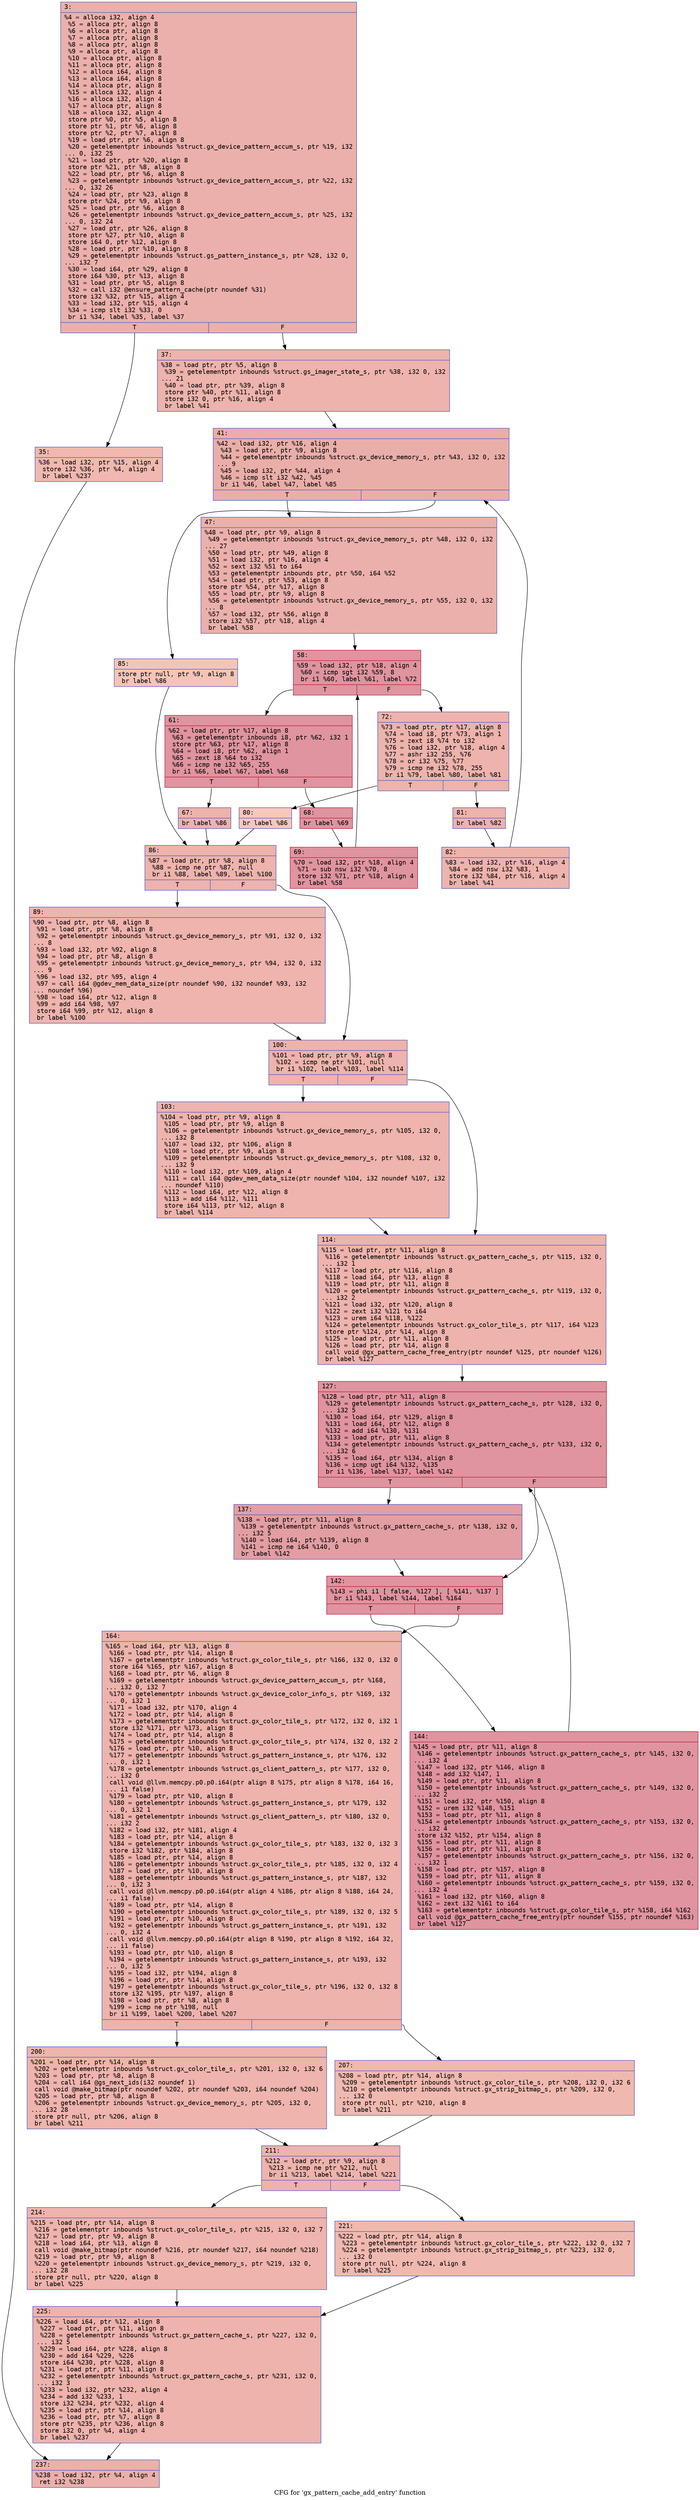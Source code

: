 digraph "CFG for 'gx_pattern_cache_add_entry' function" {
	label="CFG for 'gx_pattern_cache_add_entry' function";

	Node0x600002d268a0 [shape=record,color="#3d50c3ff", style=filled, fillcolor="#d24b4070" fontname="Courier",label="{3:\l|  %4 = alloca i32, align 4\l  %5 = alloca ptr, align 8\l  %6 = alloca ptr, align 8\l  %7 = alloca ptr, align 8\l  %8 = alloca ptr, align 8\l  %9 = alloca ptr, align 8\l  %10 = alloca ptr, align 8\l  %11 = alloca ptr, align 8\l  %12 = alloca i64, align 8\l  %13 = alloca i64, align 8\l  %14 = alloca ptr, align 8\l  %15 = alloca i32, align 4\l  %16 = alloca i32, align 4\l  %17 = alloca ptr, align 8\l  %18 = alloca i32, align 4\l  store ptr %0, ptr %5, align 8\l  store ptr %1, ptr %6, align 8\l  store ptr %2, ptr %7, align 8\l  %19 = load ptr, ptr %6, align 8\l  %20 = getelementptr inbounds %struct.gx_device_pattern_accum_s, ptr %19, i32\l... 0, i32 25\l  %21 = load ptr, ptr %20, align 8\l  store ptr %21, ptr %8, align 8\l  %22 = load ptr, ptr %6, align 8\l  %23 = getelementptr inbounds %struct.gx_device_pattern_accum_s, ptr %22, i32\l... 0, i32 26\l  %24 = load ptr, ptr %23, align 8\l  store ptr %24, ptr %9, align 8\l  %25 = load ptr, ptr %6, align 8\l  %26 = getelementptr inbounds %struct.gx_device_pattern_accum_s, ptr %25, i32\l... 0, i32 24\l  %27 = load ptr, ptr %26, align 8\l  store ptr %27, ptr %10, align 8\l  store i64 0, ptr %12, align 8\l  %28 = load ptr, ptr %10, align 8\l  %29 = getelementptr inbounds %struct.gs_pattern_instance_s, ptr %28, i32 0,\l... i32 7\l  %30 = load i64, ptr %29, align 8\l  store i64 %30, ptr %13, align 8\l  %31 = load ptr, ptr %5, align 8\l  %32 = call i32 @ensure_pattern_cache(ptr noundef %31)\l  store i32 %32, ptr %15, align 4\l  %33 = load i32, ptr %15, align 4\l  %34 = icmp slt i32 %33, 0\l  br i1 %34, label %35, label %37\l|{<s0>T|<s1>F}}"];
	Node0x600002d268a0:s0 -> Node0x600002d268f0[tooltip="3 -> 35\nProbability 37.50%" ];
	Node0x600002d268a0:s1 -> Node0x600002d26940[tooltip="3 -> 37\nProbability 62.50%" ];
	Node0x600002d268f0 [shape=record,color="#3d50c3ff", style=filled, fillcolor="#dc5d4a70" fontname="Courier",label="{35:\l|  %36 = load i32, ptr %15, align 4\l  store i32 %36, ptr %4, align 4\l  br label %237\l}"];
	Node0x600002d268f0 -> Node0x600002d27250[tooltip="35 -> 237\nProbability 100.00%" ];
	Node0x600002d26940 [shape=record,color="#3d50c3ff", style=filled, fillcolor="#d6524470" fontname="Courier",label="{37:\l|  %38 = load ptr, ptr %5, align 8\l  %39 = getelementptr inbounds %struct.gs_imager_state_s, ptr %38, i32 0, i32\l... 21\l  %40 = load ptr, ptr %39, align 8\l  store ptr %40, ptr %11, align 8\l  store i32 0, ptr %16, align 4\l  br label %41\l}"];
	Node0x600002d26940 -> Node0x600002d26990[tooltip="37 -> 41\nProbability 100.00%" ];
	Node0x600002d26990 [shape=record,color="#3d50c3ff", style=filled, fillcolor="#d0473d70" fontname="Courier",label="{41:\l|  %42 = load i32, ptr %16, align 4\l  %43 = load ptr, ptr %9, align 8\l  %44 = getelementptr inbounds %struct.gx_device_memory_s, ptr %43, i32 0, i32\l... 9\l  %45 = load i32, ptr %44, align 4\l  %46 = icmp slt i32 %42, %45\l  br i1 %46, label %47, label %85\l|{<s0>T|<s1>F}}"];
	Node0x600002d26990:s0 -> Node0x600002d269e0[tooltip="41 -> 47\nProbability 96.88%" ];
	Node0x600002d26990:s1 -> Node0x600002d26d00[tooltip="41 -> 85\nProbability 3.12%" ];
	Node0x600002d269e0 [shape=record,color="#3d50c3ff", style=filled, fillcolor="#d24b4070" fontname="Courier",label="{47:\l|  %48 = load ptr, ptr %9, align 8\l  %49 = getelementptr inbounds %struct.gx_device_memory_s, ptr %48, i32 0, i32\l... 27\l  %50 = load ptr, ptr %49, align 8\l  %51 = load i32, ptr %16, align 4\l  %52 = sext i32 %51 to i64\l  %53 = getelementptr inbounds ptr, ptr %50, i64 %52\l  %54 = load ptr, ptr %53, align 8\l  store ptr %54, ptr %17, align 8\l  %55 = load ptr, ptr %9, align 8\l  %56 = getelementptr inbounds %struct.gx_device_memory_s, ptr %55, i32 0, i32\l... 8\l  %57 = load i32, ptr %56, align 8\l  store i32 %57, ptr %18, align 4\l  br label %58\l}"];
	Node0x600002d269e0 -> Node0x600002d26a30[tooltip="47 -> 58\nProbability 100.00%" ];
	Node0x600002d26a30 [shape=record,color="#b70d28ff", style=filled, fillcolor="#b70d2870" fontname="Courier",label="{58:\l|  %59 = load i32, ptr %18, align 4\l  %60 = icmp sgt i32 %59, 8\l  br i1 %60, label %61, label %72\l|{<s0>T|<s1>F}}"];
	Node0x600002d26a30:s0 -> Node0x600002d26a80[tooltip="58 -> 61\nProbability 96.88%" ];
	Node0x600002d26a30:s1 -> Node0x600002d26bc0[tooltip="58 -> 72\nProbability 3.12%" ];
	Node0x600002d26a80 [shape=record,color="#b70d28ff", style=filled, fillcolor="#b70d2870" fontname="Courier",label="{61:\l|  %62 = load ptr, ptr %17, align 8\l  %63 = getelementptr inbounds i8, ptr %62, i32 1\l  store ptr %63, ptr %17, align 8\l  %64 = load i8, ptr %62, align 1\l  %65 = zext i8 %64 to i32\l  %66 = icmp ne i32 %65, 255\l  br i1 %66, label %67, label %68\l|{<s0>T|<s1>F}}"];
	Node0x600002d26a80:s0 -> Node0x600002d26ad0[tooltip="61 -> 67\nProbability 3.12%" ];
	Node0x600002d26a80:s1 -> Node0x600002d26b20[tooltip="61 -> 68\nProbability 96.88%" ];
	Node0x600002d26ad0 [shape=record,color="#3d50c3ff", style=filled, fillcolor="#d6524470" fontname="Courier",label="{67:\l|  br label %86\l}"];
	Node0x600002d26ad0 -> Node0x600002d26d50[tooltip="67 -> 86\nProbability 100.00%" ];
	Node0x600002d26b20 [shape=record,color="#b70d28ff", style=filled, fillcolor="#b70d2870" fontname="Courier",label="{68:\l|  br label %69\l}"];
	Node0x600002d26b20 -> Node0x600002d26b70[tooltip="68 -> 69\nProbability 100.00%" ];
	Node0x600002d26b70 [shape=record,color="#b70d28ff", style=filled, fillcolor="#b70d2870" fontname="Courier",label="{69:\l|  %70 = load i32, ptr %18, align 4\l  %71 = sub nsw i32 %70, 8\l  store i32 %71, ptr %18, align 4\l  br label %58\l}"];
	Node0x600002d26b70 -> Node0x600002d26a30[tooltip="69 -> 58\nProbability 100.00%" ];
	Node0x600002d26bc0 [shape=record,color="#3d50c3ff", style=filled, fillcolor="#d6524470" fontname="Courier",label="{72:\l|  %73 = load ptr, ptr %17, align 8\l  %74 = load i8, ptr %73, align 1\l  %75 = zext i8 %74 to i32\l  %76 = load i32, ptr %18, align 4\l  %77 = ashr i32 255, %76\l  %78 = or i32 %75, %77\l  %79 = icmp ne i32 %78, 255\l  br i1 %79, label %80, label %81\l|{<s0>T|<s1>F}}"];
	Node0x600002d26bc0:s0 -> Node0x600002d26c10[tooltip="72 -> 80\nProbability 3.12%" ];
	Node0x600002d26bc0:s1 -> Node0x600002d26c60[tooltip="72 -> 81\nProbability 96.88%" ];
	Node0x600002d26c10 [shape=record,color="#3d50c3ff", style=filled, fillcolor="#ec7f6370" fontname="Courier",label="{80:\l|  br label %86\l}"];
	Node0x600002d26c10 -> Node0x600002d26d50[tooltip="80 -> 86\nProbability 100.00%" ];
	Node0x600002d26c60 [shape=record,color="#3d50c3ff", style=filled, fillcolor="#d6524470" fontname="Courier",label="{81:\l|  br label %82\l}"];
	Node0x600002d26c60 -> Node0x600002d26cb0[tooltip="81 -> 82\nProbability 100.00%" ];
	Node0x600002d26cb0 [shape=record,color="#3d50c3ff", style=filled, fillcolor="#d6524470" fontname="Courier",label="{82:\l|  %83 = load i32, ptr %16, align 4\l  %84 = add nsw i32 %83, 1\l  store i32 %84, ptr %16, align 4\l  br label %41\l}"];
	Node0x600002d26cb0 -> Node0x600002d26990[tooltip="82 -> 41\nProbability 100.00%" ];
	Node0x600002d26d00 [shape=record,color="#3d50c3ff", style=filled, fillcolor="#e97a5f70" fontname="Courier",label="{85:\l|  store ptr null, ptr %9, align 8\l  br label %86\l}"];
	Node0x600002d26d00 -> Node0x600002d26d50[tooltip="85 -> 86\nProbability 100.00%" ];
	Node0x600002d26d50 [shape=record,color="#3d50c3ff", style=filled, fillcolor="#d6524470" fontname="Courier",label="{86:\l|  %87 = load ptr, ptr %8, align 8\l  %88 = icmp ne ptr %87, null\l  br i1 %88, label %89, label %100\l|{<s0>T|<s1>F}}"];
	Node0x600002d26d50:s0 -> Node0x600002d26da0[tooltip="86 -> 89\nProbability 62.50%" ];
	Node0x600002d26d50:s1 -> Node0x600002d26df0[tooltip="86 -> 100\nProbability 37.50%" ];
	Node0x600002d26da0 [shape=record,color="#3d50c3ff", style=filled, fillcolor="#d8564670" fontname="Courier",label="{89:\l|  %90 = load ptr, ptr %8, align 8\l  %91 = load ptr, ptr %8, align 8\l  %92 = getelementptr inbounds %struct.gx_device_memory_s, ptr %91, i32 0, i32\l... 8\l  %93 = load i32, ptr %92, align 8\l  %94 = load ptr, ptr %8, align 8\l  %95 = getelementptr inbounds %struct.gx_device_memory_s, ptr %94, i32 0, i32\l... 9\l  %96 = load i32, ptr %95, align 4\l  %97 = call i64 @gdev_mem_data_size(ptr noundef %90, i32 noundef %93, i32\l... noundef %96)\l  %98 = load i64, ptr %12, align 8\l  %99 = add i64 %98, %97\l  store i64 %99, ptr %12, align 8\l  br label %100\l}"];
	Node0x600002d26da0 -> Node0x600002d26df0[tooltip="89 -> 100\nProbability 100.00%" ];
	Node0x600002d26df0 [shape=record,color="#3d50c3ff", style=filled, fillcolor="#d6524470" fontname="Courier",label="{100:\l|  %101 = load ptr, ptr %9, align 8\l  %102 = icmp ne ptr %101, null\l  br i1 %102, label %103, label %114\l|{<s0>T|<s1>F}}"];
	Node0x600002d26df0:s0 -> Node0x600002d26e40[tooltip="100 -> 103\nProbability 62.50%" ];
	Node0x600002d26df0:s1 -> Node0x600002d26e90[tooltip="100 -> 114\nProbability 37.50%" ];
	Node0x600002d26e40 [shape=record,color="#3d50c3ff", style=filled, fillcolor="#d8564670" fontname="Courier",label="{103:\l|  %104 = load ptr, ptr %9, align 8\l  %105 = load ptr, ptr %9, align 8\l  %106 = getelementptr inbounds %struct.gx_device_memory_s, ptr %105, i32 0,\l... i32 8\l  %107 = load i32, ptr %106, align 8\l  %108 = load ptr, ptr %9, align 8\l  %109 = getelementptr inbounds %struct.gx_device_memory_s, ptr %108, i32 0,\l... i32 9\l  %110 = load i32, ptr %109, align 4\l  %111 = call i64 @gdev_mem_data_size(ptr noundef %104, i32 noundef %107, i32\l... noundef %110)\l  %112 = load i64, ptr %12, align 8\l  %113 = add i64 %112, %111\l  store i64 %113, ptr %12, align 8\l  br label %114\l}"];
	Node0x600002d26e40 -> Node0x600002d26e90[tooltip="103 -> 114\nProbability 100.00%" ];
	Node0x600002d26e90 [shape=record,color="#3d50c3ff", style=filled, fillcolor="#d6524470" fontname="Courier",label="{114:\l|  %115 = load ptr, ptr %11, align 8\l  %116 = getelementptr inbounds %struct.gx_pattern_cache_s, ptr %115, i32 0,\l... i32 1\l  %117 = load ptr, ptr %116, align 8\l  %118 = load i64, ptr %13, align 8\l  %119 = load ptr, ptr %11, align 8\l  %120 = getelementptr inbounds %struct.gx_pattern_cache_s, ptr %119, i32 0,\l... i32 2\l  %121 = load i32, ptr %120, align 8\l  %122 = zext i32 %121 to i64\l  %123 = urem i64 %118, %122\l  %124 = getelementptr inbounds %struct.gx_color_tile_s, ptr %117, i64 %123\l  store ptr %124, ptr %14, align 8\l  %125 = load ptr, ptr %11, align 8\l  %126 = load ptr, ptr %14, align 8\l  call void @gx_pattern_cache_free_entry(ptr noundef %125, ptr noundef %126)\l  br label %127\l}"];
	Node0x600002d26e90 -> Node0x600002d26ee0[tooltip="114 -> 127\nProbability 100.00%" ];
	Node0x600002d26ee0 [shape=record,color="#b70d28ff", style=filled, fillcolor="#b70d2870" fontname="Courier",label="{127:\l|  %128 = load ptr, ptr %11, align 8\l  %129 = getelementptr inbounds %struct.gx_pattern_cache_s, ptr %128, i32 0,\l... i32 5\l  %130 = load i64, ptr %129, align 8\l  %131 = load i64, ptr %12, align 8\l  %132 = add i64 %130, %131\l  %133 = load ptr, ptr %11, align 8\l  %134 = getelementptr inbounds %struct.gx_pattern_cache_s, ptr %133, i32 0,\l... i32 6\l  %135 = load i64, ptr %134, align 8\l  %136 = icmp ugt i64 %132, %135\l  br i1 %136, label %137, label %142\l|{<s0>T|<s1>F}}"];
	Node0x600002d26ee0:s0 -> Node0x600002d26f30[tooltip="127 -> 137\nProbability 50.00%" ];
	Node0x600002d26ee0:s1 -> Node0x600002d26f80[tooltip="127 -> 142\nProbability 50.00%" ];
	Node0x600002d26f30 [shape=record,color="#3d50c3ff", style=filled, fillcolor="#be242e70" fontname="Courier",label="{137:\l|  %138 = load ptr, ptr %11, align 8\l  %139 = getelementptr inbounds %struct.gx_pattern_cache_s, ptr %138, i32 0,\l... i32 5\l  %140 = load i64, ptr %139, align 8\l  %141 = icmp ne i64 %140, 0\l  br label %142\l}"];
	Node0x600002d26f30 -> Node0x600002d26f80[tooltip="137 -> 142\nProbability 100.00%" ];
	Node0x600002d26f80 [shape=record,color="#b70d28ff", style=filled, fillcolor="#b70d2870" fontname="Courier",label="{142:\l|  %143 = phi i1 [ false, %127 ], [ %141, %137 ]\l  br i1 %143, label %144, label %164\l|{<s0>T|<s1>F}}"];
	Node0x600002d26f80:s0 -> Node0x600002d26fd0[tooltip="142 -> 144\nProbability 96.88%" ];
	Node0x600002d26f80:s1 -> Node0x600002d27020[tooltip="142 -> 164\nProbability 3.12%" ];
	Node0x600002d26fd0 [shape=record,color="#b70d28ff", style=filled, fillcolor="#b70d2870" fontname="Courier",label="{144:\l|  %145 = load ptr, ptr %11, align 8\l  %146 = getelementptr inbounds %struct.gx_pattern_cache_s, ptr %145, i32 0,\l... i32 4\l  %147 = load i32, ptr %146, align 8\l  %148 = add i32 %147, 1\l  %149 = load ptr, ptr %11, align 8\l  %150 = getelementptr inbounds %struct.gx_pattern_cache_s, ptr %149, i32 0,\l... i32 2\l  %151 = load i32, ptr %150, align 8\l  %152 = urem i32 %148, %151\l  %153 = load ptr, ptr %11, align 8\l  %154 = getelementptr inbounds %struct.gx_pattern_cache_s, ptr %153, i32 0,\l... i32 4\l  store i32 %152, ptr %154, align 8\l  %155 = load ptr, ptr %11, align 8\l  %156 = load ptr, ptr %11, align 8\l  %157 = getelementptr inbounds %struct.gx_pattern_cache_s, ptr %156, i32 0,\l... i32 1\l  %158 = load ptr, ptr %157, align 8\l  %159 = load ptr, ptr %11, align 8\l  %160 = getelementptr inbounds %struct.gx_pattern_cache_s, ptr %159, i32 0,\l... i32 4\l  %161 = load i32, ptr %160, align 8\l  %162 = zext i32 %161 to i64\l  %163 = getelementptr inbounds %struct.gx_color_tile_s, ptr %158, i64 %162\l  call void @gx_pattern_cache_free_entry(ptr noundef %155, ptr noundef %163)\l  br label %127\l}"];
	Node0x600002d26fd0 -> Node0x600002d26ee0[tooltip="144 -> 127\nProbability 100.00%" ];
	Node0x600002d27020 [shape=record,color="#3d50c3ff", style=filled, fillcolor="#d6524470" fontname="Courier",label="{164:\l|  %165 = load i64, ptr %13, align 8\l  %166 = load ptr, ptr %14, align 8\l  %167 = getelementptr inbounds %struct.gx_color_tile_s, ptr %166, i32 0, i32 0\l  store i64 %165, ptr %167, align 8\l  %168 = load ptr, ptr %6, align 8\l  %169 = getelementptr inbounds %struct.gx_device_pattern_accum_s, ptr %168,\l... i32 0, i32 7\l  %170 = getelementptr inbounds %struct.gx_device_color_info_s, ptr %169, i32\l... 0, i32 1\l  %171 = load i32, ptr %170, align 4\l  %172 = load ptr, ptr %14, align 8\l  %173 = getelementptr inbounds %struct.gx_color_tile_s, ptr %172, i32 0, i32 1\l  store i32 %171, ptr %173, align 8\l  %174 = load ptr, ptr %14, align 8\l  %175 = getelementptr inbounds %struct.gx_color_tile_s, ptr %174, i32 0, i32 2\l  %176 = load ptr, ptr %10, align 8\l  %177 = getelementptr inbounds %struct.gs_pattern_instance_s, ptr %176, i32\l... 0, i32 1\l  %178 = getelementptr inbounds %struct.gs_client_pattern_s, ptr %177, i32 0,\l... i32 0\l  call void @llvm.memcpy.p0.p0.i64(ptr align 8 %175, ptr align 8 %178, i64 16,\l... i1 false)\l  %179 = load ptr, ptr %10, align 8\l  %180 = getelementptr inbounds %struct.gs_pattern_instance_s, ptr %179, i32\l... 0, i32 1\l  %181 = getelementptr inbounds %struct.gs_client_pattern_s, ptr %180, i32 0,\l... i32 2\l  %182 = load i32, ptr %181, align 4\l  %183 = load ptr, ptr %14, align 8\l  %184 = getelementptr inbounds %struct.gx_color_tile_s, ptr %183, i32 0, i32 3\l  store i32 %182, ptr %184, align 8\l  %185 = load ptr, ptr %14, align 8\l  %186 = getelementptr inbounds %struct.gx_color_tile_s, ptr %185, i32 0, i32 4\l  %187 = load ptr, ptr %10, align 8\l  %188 = getelementptr inbounds %struct.gs_pattern_instance_s, ptr %187, i32\l... 0, i32 3\l  call void @llvm.memcpy.p0.p0.i64(ptr align 4 %186, ptr align 8 %188, i64 24,\l... i1 false)\l  %189 = load ptr, ptr %14, align 8\l  %190 = getelementptr inbounds %struct.gx_color_tile_s, ptr %189, i32 0, i32 5\l  %191 = load ptr, ptr %10, align 8\l  %192 = getelementptr inbounds %struct.gs_pattern_instance_s, ptr %191, i32\l... 0, i32 4\l  call void @llvm.memcpy.p0.p0.i64(ptr align 8 %190, ptr align 8 %192, i64 32,\l... i1 false)\l  %193 = load ptr, ptr %10, align 8\l  %194 = getelementptr inbounds %struct.gs_pattern_instance_s, ptr %193, i32\l... 0, i32 5\l  %195 = load i32, ptr %194, align 8\l  %196 = load ptr, ptr %14, align 8\l  %197 = getelementptr inbounds %struct.gx_color_tile_s, ptr %196, i32 0, i32 8\l  store i32 %195, ptr %197, align 8\l  %198 = load ptr, ptr %8, align 8\l  %199 = icmp ne ptr %198, null\l  br i1 %199, label %200, label %207\l|{<s0>T|<s1>F}}"];
	Node0x600002d27020:s0 -> Node0x600002d27070[tooltip="164 -> 200\nProbability 62.50%" ];
	Node0x600002d27020:s1 -> Node0x600002d270c0[tooltip="164 -> 207\nProbability 37.50%" ];
	Node0x600002d27070 [shape=record,color="#3d50c3ff", style=filled, fillcolor="#d8564670" fontname="Courier",label="{200:\l|  %201 = load ptr, ptr %14, align 8\l  %202 = getelementptr inbounds %struct.gx_color_tile_s, ptr %201, i32 0, i32 6\l  %203 = load ptr, ptr %8, align 8\l  %204 = call i64 @gs_next_ids(i32 noundef 1)\l  call void @make_bitmap(ptr noundef %202, ptr noundef %203, i64 noundef %204)\l  %205 = load ptr, ptr %8, align 8\l  %206 = getelementptr inbounds %struct.gx_device_memory_s, ptr %205, i32 0,\l... i32 28\l  store ptr null, ptr %206, align 8\l  br label %211\l}"];
	Node0x600002d27070 -> Node0x600002d27110[tooltip="200 -> 211\nProbability 100.00%" ];
	Node0x600002d270c0 [shape=record,color="#3d50c3ff", style=filled, fillcolor="#de614d70" fontname="Courier",label="{207:\l|  %208 = load ptr, ptr %14, align 8\l  %209 = getelementptr inbounds %struct.gx_color_tile_s, ptr %208, i32 0, i32 6\l  %210 = getelementptr inbounds %struct.gx_strip_bitmap_s, ptr %209, i32 0,\l... i32 0\l  store ptr null, ptr %210, align 8\l  br label %211\l}"];
	Node0x600002d270c0 -> Node0x600002d27110[tooltip="207 -> 211\nProbability 100.00%" ];
	Node0x600002d27110 [shape=record,color="#3d50c3ff", style=filled, fillcolor="#d6524470" fontname="Courier",label="{211:\l|  %212 = load ptr, ptr %9, align 8\l  %213 = icmp ne ptr %212, null\l  br i1 %213, label %214, label %221\l|{<s0>T|<s1>F}}"];
	Node0x600002d27110:s0 -> Node0x600002d27160[tooltip="211 -> 214\nProbability 62.50%" ];
	Node0x600002d27110:s1 -> Node0x600002d271b0[tooltip="211 -> 221\nProbability 37.50%" ];
	Node0x600002d27160 [shape=record,color="#3d50c3ff", style=filled, fillcolor="#d8564670" fontname="Courier",label="{214:\l|  %215 = load ptr, ptr %14, align 8\l  %216 = getelementptr inbounds %struct.gx_color_tile_s, ptr %215, i32 0, i32 7\l  %217 = load ptr, ptr %9, align 8\l  %218 = load i64, ptr %13, align 8\l  call void @make_bitmap(ptr noundef %216, ptr noundef %217, i64 noundef %218)\l  %219 = load ptr, ptr %9, align 8\l  %220 = getelementptr inbounds %struct.gx_device_memory_s, ptr %219, i32 0,\l... i32 28\l  store ptr null, ptr %220, align 8\l  br label %225\l}"];
	Node0x600002d27160 -> Node0x600002d27200[tooltip="214 -> 225\nProbability 100.00%" ];
	Node0x600002d271b0 [shape=record,color="#3d50c3ff", style=filled, fillcolor="#de614d70" fontname="Courier",label="{221:\l|  %222 = load ptr, ptr %14, align 8\l  %223 = getelementptr inbounds %struct.gx_color_tile_s, ptr %222, i32 0, i32 7\l  %224 = getelementptr inbounds %struct.gx_strip_bitmap_s, ptr %223, i32 0,\l... i32 0\l  store ptr null, ptr %224, align 8\l  br label %225\l}"];
	Node0x600002d271b0 -> Node0x600002d27200[tooltip="221 -> 225\nProbability 100.00%" ];
	Node0x600002d27200 [shape=record,color="#3d50c3ff", style=filled, fillcolor="#d6524470" fontname="Courier",label="{225:\l|  %226 = load i64, ptr %12, align 8\l  %227 = load ptr, ptr %11, align 8\l  %228 = getelementptr inbounds %struct.gx_pattern_cache_s, ptr %227, i32 0,\l... i32 5\l  %229 = load i64, ptr %228, align 8\l  %230 = add i64 %229, %226\l  store i64 %230, ptr %228, align 8\l  %231 = load ptr, ptr %11, align 8\l  %232 = getelementptr inbounds %struct.gx_pattern_cache_s, ptr %231, i32 0,\l... i32 3\l  %233 = load i32, ptr %232, align 4\l  %234 = add i32 %233, 1\l  store i32 %234, ptr %232, align 4\l  %235 = load ptr, ptr %14, align 8\l  %236 = load ptr, ptr %7, align 8\l  store ptr %235, ptr %236, align 8\l  store i32 0, ptr %4, align 4\l  br label %237\l}"];
	Node0x600002d27200 -> Node0x600002d27250[tooltip="225 -> 237\nProbability 100.00%" ];
	Node0x600002d27250 [shape=record,color="#3d50c3ff", style=filled, fillcolor="#d24b4070" fontname="Courier",label="{237:\l|  %238 = load i32, ptr %4, align 4\l  ret i32 %238\l}"];
}
